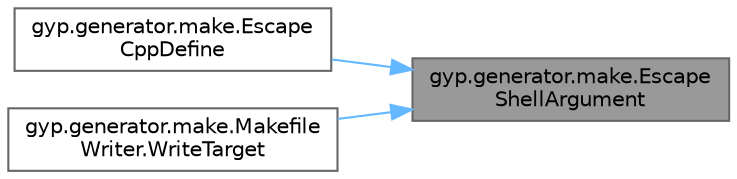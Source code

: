 digraph "gyp.generator.make.EscapeShellArgument"
{
 // LATEX_PDF_SIZE
  bgcolor="transparent";
  edge [fontname=Helvetica,fontsize=10,labelfontname=Helvetica,labelfontsize=10];
  node [fontname=Helvetica,fontsize=10,shape=box,height=0.2,width=0.4];
  rankdir="RL";
  Node1 [id="Node000001",label="gyp.generator.make.Escape\lShellArgument",height=0.2,width=0.4,color="gray40", fillcolor="grey60", style="filled", fontcolor="black",tooltip=" "];
  Node1 -> Node2 [id="edge1_Node000001_Node000002",dir="back",color="steelblue1",style="solid",tooltip=" "];
  Node2 [id="Node000002",label="gyp.generator.make.Escape\lCppDefine",height=0.2,width=0.4,color="grey40", fillcolor="white", style="filled",URL="$namespacegyp_1_1generator_1_1make.html#a1628dd601c0df49c092bf34747e23bc5",tooltip=" "];
  Node1 -> Node3 [id="edge2_Node000001_Node000003",dir="back",color="steelblue1",style="solid",tooltip=" "];
  Node3 [id="Node000003",label="gyp.generator.make.Makefile\lWriter.WriteTarget",height=0.2,width=0.4,color="grey40", fillcolor="white", style="filled",URL="$classgyp_1_1generator_1_1make_1_1_makefile_writer.html#a60c0e10d8c914d38a9efe5099255cb3f",tooltip=" "];
}
